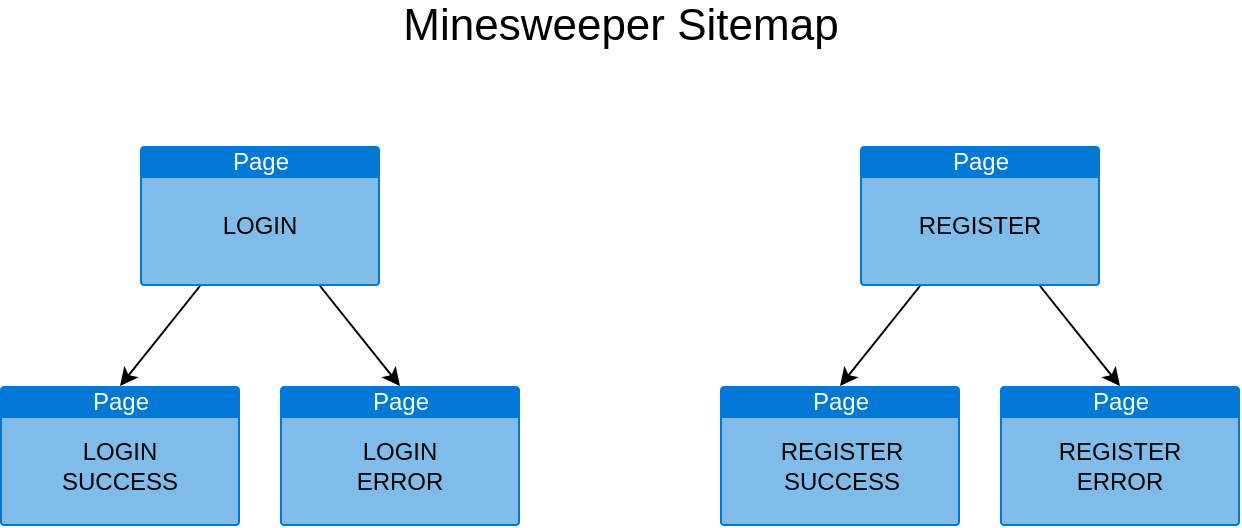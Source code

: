 <mxfile version="13.3.1" type="device"><diagram id="3JqcO52eWsnbT7pf0E8N" name="Page-1"><mxGraphModel dx="1089" dy="810" grid="1" gridSize="10" guides="1" tooltips="1" connect="1" arrows="1" fold="1" page="1" pageScale="1" pageWidth="850" pageHeight="1100" math="0" shadow="0"><root><mxCell id="0"/><mxCell id="1" parent="0"/><mxCell id="W9-9uzybgo_xa3dgzuTq-7" value="Page" style="html=1;strokeColor=none;fillColor=#0079D6;labelPosition=center;verticalLabelPosition=middle;verticalAlign=top;align=center;fontSize=12;outlineConnect=0;spacingTop=-6;fontColor=#FFFFFF;shape=mxgraph.sitemap.page;" parent="1" vertex="1"><mxGeometry x="110" y="240" width="120" height="70" as="geometry"/></mxCell><mxCell id="W9-9uzybgo_xa3dgzuTq-8" value="LOGIN" style="text;html=1;strokeColor=none;fillColor=none;align=center;verticalAlign=middle;whiteSpace=wrap;rounded=0;" parent="1" vertex="1"><mxGeometry x="150" y="270" width="40" height="20" as="geometry"/></mxCell><mxCell id="W9-9uzybgo_xa3dgzuTq-9" value="Page" style="html=1;strokeColor=none;fillColor=#0079D6;labelPosition=center;verticalLabelPosition=middle;verticalAlign=top;align=center;fontSize=12;outlineConnect=0;spacingTop=-6;fontColor=#FFFFFF;shape=mxgraph.sitemap.page;" parent="1" vertex="1"><mxGeometry x="470" y="240" width="120" height="70" as="geometry"/></mxCell><mxCell id="W9-9uzybgo_xa3dgzuTq-10" value="REGISTER" style="text;html=1;strokeColor=none;fillColor=none;align=center;verticalAlign=middle;whiteSpace=wrap;rounded=0;" parent="1" vertex="1"><mxGeometry x="510" y="270" width="40" height="20" as="geometry"/></mxCell><mxCell id="Od7oY95I1sFpjUm_Uw3k-1" value="&lt;font style=&quot;font-size: 22px&quot;&gt;Minesweeper Sitemap&lt;/font&gt;" style="text;html=1;strokeColor=none;fillColor=none;align=center;verticalAlign=middle;whiteSpace=wrap;rounded=0;" vertex="1" parent="1"><mxGeometry x="240" y="170" width="221" height="20" as="geometry"/></mxCell><mxCell id="Od7oY95I1sFpjUm_Uw3k-2" value="Page" style="html=1;strokeColor=none;fillColor=#0079D6;labelPosition=center;verticalLabelPosition=middle;verticalAlign=top;align=center;fontSize=12;outlineConnect=0;spacingTop=-6;fontColor=#FFFFFF;shape=mxgraph.sitemap.page;" vertex="1" parent="1"><mxGeometry x="40" y="360" width="120" height="70" as="geometry"/></mxCell><mxCell id="Od7oY95I1sFpjUm_Uw3k-3" value="LOGIN SUCCESS" style="text;html=1;strokeColor=none;fillColor=none;align=center;verticalAlign=middle;whiteSpace=wrap;rounded=0;" vertex="1" parent="1"><mxGeometry x="80" y="390" width="40" height="20" as="geometry"/></mxCell><mxCell id="Od7oY95I1sFpjUm_Uw3k-12" value="Page" style="html=1;strokeColor=none;fillColor=#0079D6;labelPosition=center;verticalLabelPosition=middle;verticalAlign=top;align=center;fontSize=12;outlineConnect=0;spacingTop=-6;fontColor=#FFFFFF;shape=mxgraph.sitemap.page;" vertex="1" parent="1"><mxGeometry x="180" y="360" width="120" height="70" as="geometry"/></mxCell><mxCell id="Od7oY95I1sFpjUm_Uw3k-13" value="LOGIN ERROR" style="text;html=1;strokeColor=none;fillColor=none;align=center;verticalAlign=middle;whiteSpace=wrap;rounded=0;" vertex="1" parent="1"><mxGeometry x="220" y="390" width="40" height="20" as="geometry"/></mxCell><mxCell id="Od7oY95I1sFpjUm_Uw3k-17" value="Page" style="html=1;strokeColor=none;fillColor=#0079D6;labelPosition=center;verticalLabelPosition=middle;verticalAlign=top;align=center;fontSize=12;outlineConnect=0;spacingTop=-6;fontColor=#FFFFFF;shape=mxgraph.sitemap.page;" vertex="1" parent="1"><mxGeometry x="400" y="360" width="120" height="70" as="geometry"/></mxCell><mxCell id="Od7oY95I1sFpjUm_Uw3k-18" value="REGISTER SUCCESS" style="text;html=1;strokeColor=none;fillColor=none;align=center;verticalAlign=middle;whiteSpace=wrap;rounded=0;" vertex="1" parent="1"><mxGeometry x="441" y="390" width="40" height="20" as="geometry"/></mxCell><mxCell id="Od7oY95I1sFpjUm_Uw3k-19" value="Page" style="html=1;strokeColor=none;fillColor=#0079D6;labelPosition=center;verticalLabelPosition=middle;verticalAlign=top;align=center;fontSize=12;outlineConnect=0;spacingTop=-6;fontColor=#FFFFFF;shape=mxgraph.sitemap.page;" vertex="1" parent="1"><mxGeometry x="540" y="360" width="120" height="70" as="geometry"/></mxCell><mxCell id="Od7oY95I1sFpjUm_Uw3k-20" value="REGISTER ERROR" style="text;html=1;strokeColor=none;fillColor=none;align=center;verticalAlign=middle;whiteSpace=wrap;rounded=0;" vertex="1" parent="1"><mxGeometry x="580" y="390" width="40" height="20" as="geometry"/></mxCell><mxCell id="Od7oY95I1sFpjUm_Uw3k-21" value="" style="endArrow=classic;html=1;exitX=0.75;exitY=1;exitDx=0;exitDy=0;exitPerimeter=0;entryX=0.5;entryY=0;entryDx=0;entryDy=0;entryPerimeter=0;" edge="1" parent="1" source="W9-9uzybgo_xa3dgzuTq-7" target="Od7oY95I1sFpjUm_Uw3k-12"><mxGeometry width="50" height="50" relative="1" as="geometry"><mxPoint x="240" y="440" as="sourcePoint"/><mxPoint x="290" y="390" as="targetPoint"/></mxGeometry></mxCell><mxCell id="Od7oY95I1sFpjUm_Uw3k-22" value="" style="endArrow=classic;html=1;exitX=0.25;exitY=1;exitDx=0;exitDy=0;exitPerimeter=0;entryX=0.5;entryY=0;entryDx=0;entryDy=0;entryPerimeter=0;" edge="1" parent="1" source="W9-9uzybgo_xa3dgzuTq-7" target="Od7oY95I1sFpjUm_Uw3k-2"><mxGeometry width="50" height="50" relative="1" as="geometry"><mxPoint x="240" y="440" as="sourcePoint"/><mxPoint x="290" y="390" as="targetPoint"/></mxGeometry></mxCell><mxCell id="Od7oY95I1sFpjUm_Uw3k-23" value="" style="endArrow=classic;html=1;entryX=0.5;entryY=0;entryDx=0;entryDy=0;entryPerimeter=0;exitX=0.75;exitY=1;exitDx=0;exitDy=0;exitPerimeter=0;" edge="1" parent="1" source="W9-9uzybgo_xa3dgzuTq-9" target="Od7oY95I1sFpjUm_Uw3k-19"><mxGeometry width="50" height="50" relative="1" as="geometry"><mxPoint x="240" y="440" as="sourcePoint"/><mxPoint x="290" y="390" as="targetPoint"/></mxGeometry></mxCell><mxCell id="Od7oY95I1sFpjUm_Uw3k-24" value="" style="endArrow=classic;html=1;entryX=0.5;entryY=0;entryDx=0;entryDy=0;entryPerimeter=0;exitX=0.25;exitY=1;exitDx=0;exitDy=0;exitPerimeter=0;" edge="1" parent="1" source="W9-9uzybgo_xa3dgzuTq-9" target="Od7oY95I1sFpjUm_Uw3k-17"><mxGeometry width="50" height="50" relative="1" as="geometry"><mxPoint x="240" y="440" as="sourcePoint"/><mxPoint x="290" y="390" as="targetPoint"/></mxGeometry></mxCell></root></mxGraphModel></diagram></mxfile>